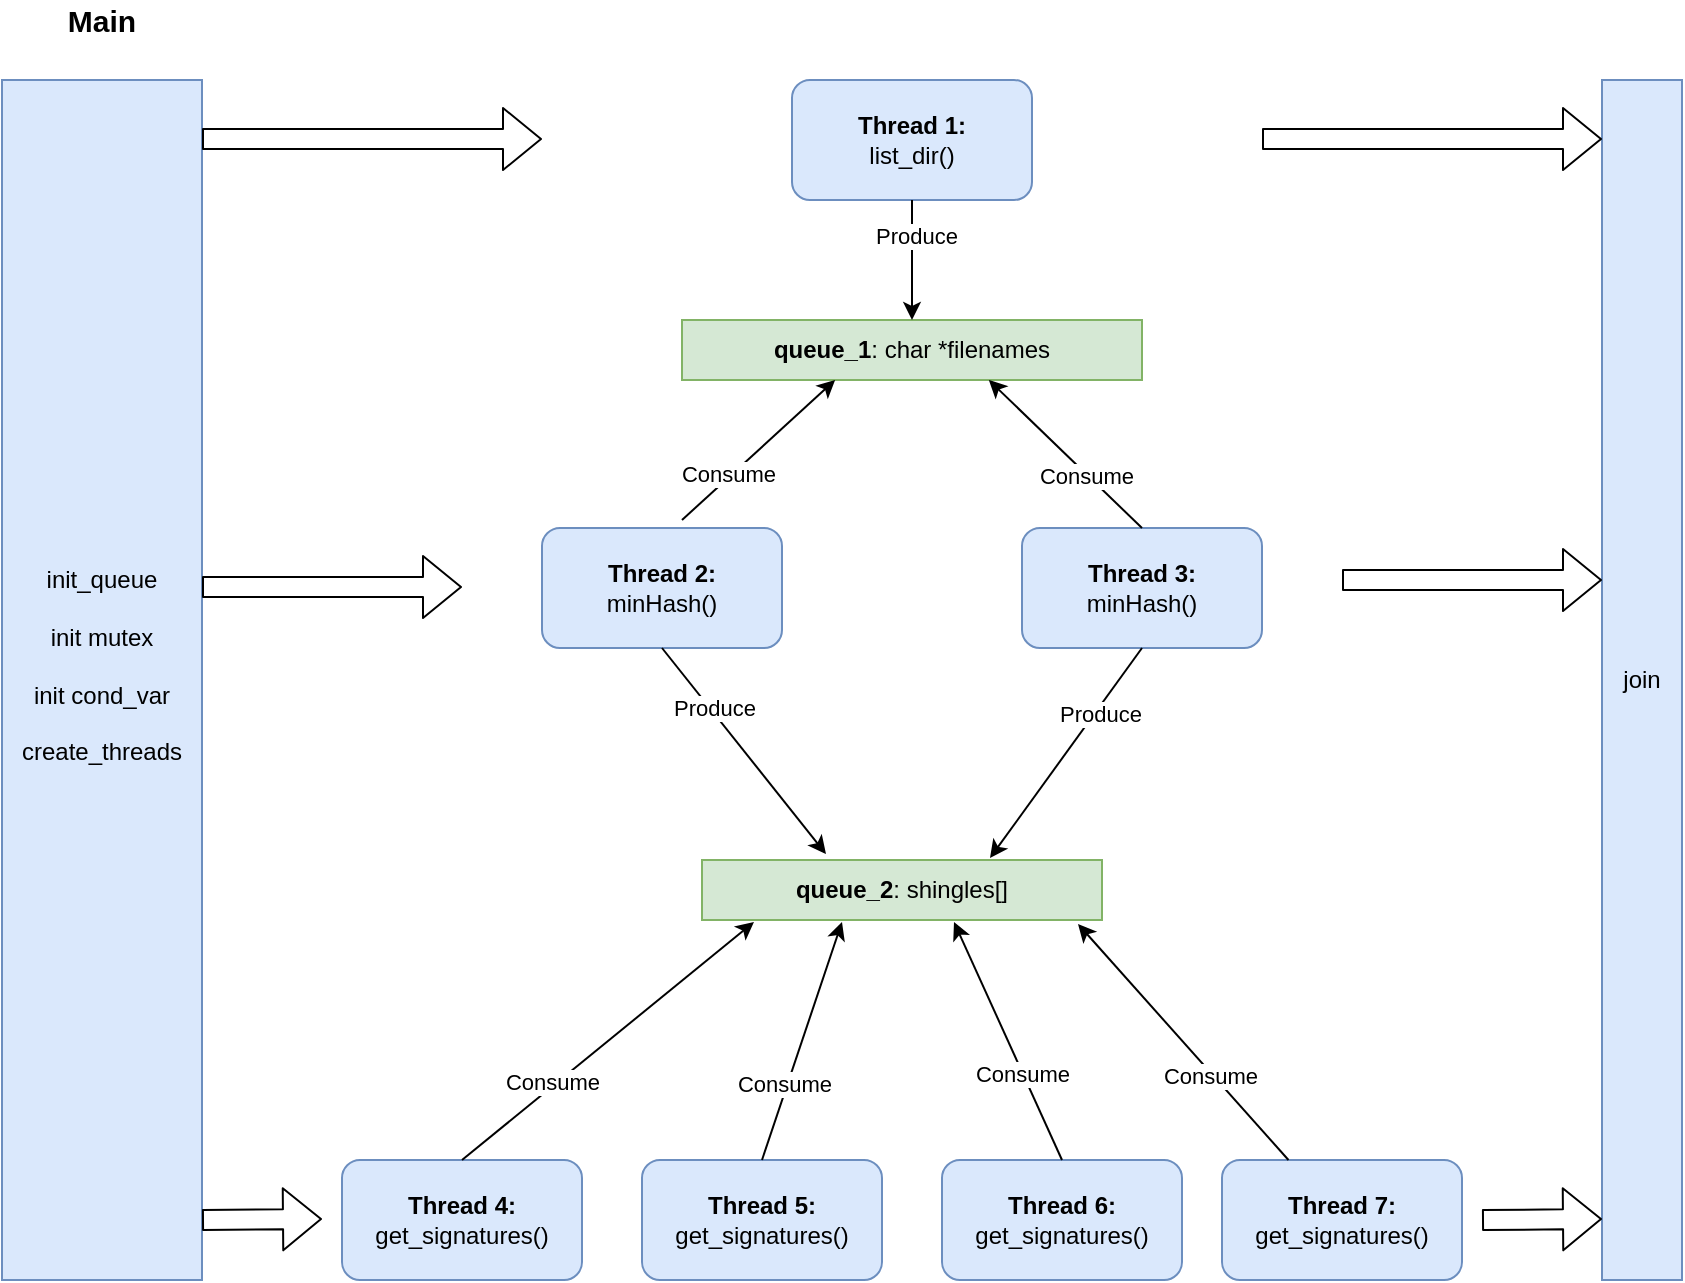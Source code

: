 <mxfile version="14.4.9" type="device"><diagram id="q4TON0Uy2GZWwL6hwiaI" name="Page-1"><mxGraphModel dx="1422" dy="720" grid="1" gridSize="10" guides="1" tooltips="1" connect="1" arrows="1" fold="1" page="1" pageScale="1" pageWidth="1169" pageHeight="827" math="0" shadow="0"><root><mxCell id="0"/><mxCell id="1" parent="0"/><mxCell id="TLDkI-YCsJcv72EEtAjy-1" value="&lt;b&gt;Thread 1:&lt;/b&gt;&lt;br&gt;list_dir()" style="rounded=1;whiteSpace=wrap;html=1;fillColor=#dae8fc;strokeColor=#6c8ebf;" vertex="1" parent="1"><mxGeometry x="525" y="190" width="120" height="60" as="geometry"/></mxCell><mxCell id="TLDkI-YCsJcv72EEtAjy-3" value="&lt;b&gt;Thread 2:&lt;/b&gt;&lt;br&gt;minHash()" style="rounded=1;whiteSpace=wrap;html=1;fillColor=#dae8fc;strokeColor=#6c8ebf;" vertex="1" parent="1"><mxGeometry x="400" y="414" width="120" height="60" as="geometry"/></mxCell><mxCell id="TLDkI-YCsJcv72EEtAjy-4" value="&lt;b&gt;Thread 3:&lt;/b&gt;&lt;br&gt;minHash()" style="rounded=1;whiteSpace=wrap;html=1;fillColor=#dae8fc;strokeColor=#6c8ebf;" vertex="1" parent="1"><mxGeometry x="640" y="414" width="120" height="60" as="geometry"/></mxCell><mxCell id="TLDkI-YCsJcv72EEtAjy-5" value="&lt;b&gt;queue_1&lt;/b&gt;: char *filenames" style="rounded=0;whiteSpace=wrap;html=1;fillColor=#d5e8d4;strokeColor=#82b366;" vertex="1" parent="1"><mxGeometry x="470" y="310" width="230" height="30" as="geometry"/></mxCell><mxCell id="TLDkI-YCsJcv72EEtAjy-6" value="" style="endArrow=classic;html=1;exitX=0.5;exitY=1;exitDx=0;exitDy=0;entryX=0.5;entryY=0;entryDx=0;entryDy=0;" edge="1" parent="1" source="TLDkI-YCsJcv72EEtAjy-1" target="TLDkI-YCsJcv72EEtAjy-5"><mxGeometry width="50" height="50" relative="1" as="geometry"><mxPoint x="560" y="370" as="sourcePoint"/><mxPoint x="610" y="320" as="targetPoint"/></mxGeometry></mxCell><mxCell id="TLDkI-YCsJcv72EEtAjy-7" value="Produce" style="edgeLabel;html=1;align=center;verticalAlign=middle;resizable=0;points=[];" vertex="1" connectable="0" parent="TLDkI-YCsJcv72EEtAjy-6"><mxGeometry x="-0.4" y="2" relative="1" as="geometry"><mxPoint as="offset"/></mxGeometry></mxCell><mxCell id="TLDkI-YCsJcv72EEtAjy-8" value="" style="endArrow=classic;html=1;entryX=0.333;entryY=1;entryDx=0;entryDy=0;entryPerimeter=0;" edge="1" parent="1" target="TLDkI-YCsJcv72EEtAjy-5"><mxGeometry width="50" height="50" relative="1" as="geometry"><mxPoint x="470" y="410" as="sourcePoint"/><mxPoint x="610" y="320" as="targetPoint"/></mxGeometry></mxCell><mxCell id="TLDkI-YCsJcv72EEtAjy-11" value="Consume" style="edgeLabel;html=1;align=center;verticalAlign=middle;resizable=0;points=[];" vertex="1" connectable="0" parent="TLDkI-YCsJcv72EEtAjy-8"><mxGeometry x="-0.363" y="2" relative="1" as="geometry"><mxPoint as="offset"/></mxGeometry></mxCell><mxCell id="TLDkI-YCsJcv72EEtAjy-10" value="" style="endArrow=classic;html=1;exitX=0.5;exitY=0;exitDx=0;exitDy=0;entryX=0.667;entryY=1;entryDx=0;entryDy=0;entryPerimeter=0;" edge="1" parent="1" source="TLDkI-YCsJcv72EEtAjy-4" target="TLDkI-YCsJcv72EEtAjy-5"><mxGeometry width="50" height="50" relative="1" as="geometry"><mxPoint x="560" y="370" as="sourcePoint"/><mxPoint x="610" y="320" as="targetPoint"/></mxGeometry></mxCell><mxCell id="TLDkI-YCsJcv72EEtAjy-12" value="Consume" style="edgeLabel;html=1;align=center;verticalAlign=middle;resizable=0;points=[];" vertex="1" connectable="0" parent="TLDkI-YCsJcv72EEtAjy-10"><mxGeometry x="-0.273" y="1" relative="1" as="geometry"><mxPoint as="offset"/></mxGeometry></mxCell><mxCell id="TLDkI-YCsJcv72EEtAjy-13" value="&lt;b&gt;Thread 7:&lt;/b&gt;&lt;br&gt;get_signatures()" style="rounded=1;whiteSpace=wrap;html=1;fillColor=#dae8fc;strokeColor=#6c8ebf;" vertex="1" parent="1"><mxGeometry x="740" y="730" width="120" height="60" as="geometry"/></mxCell><mxCell id="TLDkI-YCsJcv72EEtAjy-14" value="&lt;b&gt;Thread 6:&lt;/b&gt;&lt;br&gt;get_signatures()" style="rounded=1;whiteSpace=wrap;html=1;fillColor=#dae8fc;strokeColor=#6c8ebf;" vertex="1" parent="1"><mxGeometry x="600" y="730" width="120" height="60" as="geometry"/></mxCell><mxCell id="TLDkI-YCsJcv72EEtAjy-15" value="&lt;b&gt;Thread 5:&lt;/b&gt;&lt;br&gt;get_signatures()" style="rounded=1;whiteSpace=wrap;html=1;fillColor=#dae8fc;strokeColor=#6c8ebf;" vertex="1" parent="1"><mxGeometry x="450" y="730" width="120" height="60" as="geometry"/></mxCell><mxCell id="TLDkI-YCsJcv72EEtAjy-16" value="&lt;b&gt;Thread 4:&lt;/b&gt;&lt;br&gt;get_signatures()" style="rounded=1;whiteSpace=wrap;html=1;fillColor=#dae8fc;strokeColor=#6c8ebf;" vertex="1" parent="1"><mxGeometry x="300" y="730" width="120" height="60" as="geometry"/></mxCell><mxCell id="TLDkI-YCsJcv72EEtAjy-17" value="&lt;b&gt;queue_2&lt;/b&gt;: shingles[]" style="rounded=0;whiteSpace=wrap;html=1;fillColor=#d5e8d4;strokeColor=#82b366;" vertex="1" parent="1"><mxGeometry x="480" y="580" width="200" height="30" as="geometry"/></mxCell><mxCell id="TLDkI-YCsJcv72EEtAjy-19" value="" style="endArrow=classic;html=1;exitX=0.5;exitY=1;exitDx=0;exitDy=0;entryX=0.31;entryY=-0.1;entryDx=0;entryDy=0;entryPerimeter=0;" edge="1" parent="1" target="TLDkI-YCsJcv72EEtAjy-17"><mxGeometry width="50" height="50" relative="1" as="geometry"><mxPoint x="460" y="474" as="sourcePoint"/><mxPoint x="460" y="584" as="targetPoint"/></mxGeometry></mxCell><mxCell id="TLDkI-YCsJcv72EEtAjy-20" value="Produce" style="edgeLabel;html=1;align=center;verticalAlign=middle;resizable=0;points=[];" vertex="1" connectable="0" parent="TLDkI-YCsJcv72EEtAjy-19"><mxGeometry x="-0.4" y="2" relative="1" as="geometry"><mxPoint as="offset"/></mxGeometry></mxCell><mxCell id="TLDkI-YCsJcv72EEtAjy-21" value="" style="endArrow=classic;html=1;exitX=0.5;exitY=1;exitDx=0;exitDy=0;entryX=0.72;entryY=-0.033;entryDx=0;entryDy=0;entryPerimeter=0;" edge="1" parent="1" source="TLDkI-YCsJcv72EEtAjy-4" target="TLDkI-YCsJcv72EEtAjy-17"><mxGeometry width="50" height="50" relative="1" as="geometry"><mxPoint x="699.5" y="474" as="sourcePoint"/><mxPoint x="699.5" y="584" as="targetPoint"/></mxGeometry></mxCell><mxCell id="TLDkI-YCsJcv72EEtAjy-22" value="Produce" style="edgeLabel;html=1;align=center;verticalAlign=middle;resizable=0;points=[];" vertex="1" connectable="0" parent="TLDkI-YCsJcv72EEtAjy-21"><mxGeometry x="-0.4" y="2" relative="1" as="geometry"><mxPoint as="offset"/></mxGeometry></mxCell><mxCell id="TLDkI-YCsJcv72EEtAjy-23" value="" style="endArrow=classic;html=1;entryX=0.13;entryY=1.033;entryDx=0;entryDy=0;entryPerimeter=0;exitX=0.5;exitY=0;exitDx=0;exitDy=0;" edge="1" parent="1" source="TLDkI-YCsJcv72EEtAjy-16" target="TLDkI-YCsJcv72EEtAjy-17"><mxGeometry width="50" height="50" relative="1" as="geometry"><mxPoint x="170" y="620" as="sourcePoint"/><mxPoint x="264.96" y="540" as="targetPoint"/></mxGeometry></mxCell><mxCell id="TLDkI-YCsJcv72EEtAjy-24" value="Consume" style="edgeLabel;html=1;align=center;verticalAlign=middle;resizable=0;points=[];" vertex="1" connectable="0" parent="TLDkI-YCsJcv72EEtAjy-23"><mxGeometry x="-0.363" y="2" relative="1" as="geometry"><mxPoint as="offset"/></mxGeometry></mxCell><mxCell id="TLDkI-YCsJcv72EEtAjy-25" value="" style="endArrow=classic;html=1;entryX=0.35;entryY=1.033;entryDx=0;entryDy=0;entryPerimeter=0;exitX=0.5;exitY=0;exitDx=0;exitDy=0;" edge="1" parent="1" source="TLDkI-YCsJcv72EEtAjy-15" target="TLDkI-YCsJcv72EEtAjy-17"><mxGeometry width="50" height="50" relative="1" as="geometry"><mxPoint x="400" y="640" as="sourcePoint"/><mxPoint x="494.96" y="560" as="targetPoint"/></mxGeometry></mxCell><mxCell id="TLDkI-YCsJcv72EEtAjy-26" value="Consume" style="edgeLabel;html=1;align=center;verticalAlign=middle;resizable=0;points=[];" vertex="1" connectable="0" parent="TLDkI-YCsJcv72EEtAjy-25"><mxGeometry x="-0.363" y="2" relative="1" as="geometry"><mxPoint as="offset"/></mxGeometry></mxCell><mxCell id="TLDkI-YCsJcv72EEtAjy-29" value="" style="endArrow=classic;html=1;entryX=0.94;entryY=1.067;entryDx=0;entryDy=0;entryPerimeter=0;" edge="1" parent="1" source="TLDkI-YCsJcv72EEtAjy-13" target="TLDkI-YCsJcv72EEtAjy-17"><mxGeometry width="50" height="50" relative="1" as="geometry"><mxPoint x="864.96" y="590" as="sourcePoint"/><mxPoint x="770" y="506" as="targetPoint"/></mxGeometry></mxCell><mxCell id="TLDkI-YCsJcv72EEtAjy-30" value="Consume" style="edgeLabel;html=1;align=center;verticalAlign=middle;resizable=0;points=[];" vertex="1" connectable="0" parent="TLDkI-YCsJcv72EEtAjy-29"><mxGeometry x="-0.273" y="1" relative="1" as="geometry"><mxPoint as="offset"/></mxGeometry></mxCell><mxCell id="TLDkI-YCsJcv72EEtAjy-33" value="" style="endArrow=classic;html=1;entryX=0.63;entryY=1.033;entryDx=0;entryDy=0;entryPerimeter=0;exitX=0.5;exitY=0;exitDx=0;exitDy=0;" edge="1" parent="1" source="TLDkI-YCsJcv72EEtAjy-14" target="TLDkI-YCsJcv72EEtAjy-17"><mxGeometry width="50" height="50" relative="1" as="geometry"><mxPoint x="663.357" y="707.99" as="sourcePoint"/><mxPoint x="550" y="650" as="targetPoint"/></mxGeometry></mxCell><mxCell id="TLDkI-YCsJcv72EEtAjy-34" value="Consume" style="edgeLabel;html=1;align=center;verticalAlign=middle;resizable=0;points=[];" vertex="1" connectable="0" parent="TLDkI-YCsJcv72EEtAjy-33"><mxGeometry x="-0.273" y="1" relative="1" as="geometry"><mxPoint as="offset"/></mxGeometry></mxCell><mxCell id="TLDkI-YCsJcv72EEtAjy-35" value="&lt;span&gt;join&lt;/span&gt;" style="rounded=0;whiteSpace=wrap;html=1;fillColor=#dae8fc;strokeColor=#6c8ebf;fontStyle=0" vertex="1" parent="1"><mxGeometry x="930" y="190" width="40" height="600" as="geometry"/></mxCell><mxCell id="TLDkI-YCsJcv72EEtAjy-36" value="" style="shape=flexArrow;endArrow=classic;html=1;" edge="1" parent="1"><mxGeometry width="50" height="50" relative="1" as="geometry"><mxPoint x="870" y="760" as="sourcePoint"/><mxPoint x="930" y="759.5" as="targetPoint"/></mxGeometry></mxCell><mxCell id="TLDkI-YCsJcv72EEtAjy-37" value="" style="shape=flexArrow;endArrow=classic;html=1;" edge="1" parent="1"><mxGeometry width="50" height="50" relative="1" as="geometry"><mxPoint x="760" y="219.5" as="sourcePoint"/><mxPoint x="930" y="219.5" as="targetPoint"/></mxGeometry></mxCell><mxCell id="TLDkI-YCsJcv72EEtAjy-38" value="" style="shape=flexArrow;endArrow=classic;html=1;" edge="1" parent="1"><mxGeometry width="50" height="50" relative="1" as="geometry"><mxPoint x="800" y="440" as="sourcePoint"/><mxPoint x="930" y="440" as="targetPoint"/></mxGeometry></mxCell><mxCell id="TLDkI-YCsJcv72EEtAjy-39" value="&lt;br&gt;&lt;span&gt;&lt;span&gt;init_queue&lt;br&gt;&lt;br&gt;init mutex&lt;br&gt;&lt;br&gt;init cond_var&lt;br&gt;&lt;br&gt;&lt;/span&gt;create_threads&lt;br&gt;&lt;br&gt;&lt;br&gt;&lt;/span&gt;" style="rounded=0;whiteSpace=wrap;html=1;fillColor=#dae8fc;strokeColor=#6c8ebf;fontStyle=0" vertex="1" parent="1"><mxGeometry x="130" y="190" width="100" height="600" as="geometry"/></mxCell><mxCell id="TLDkI-YCsJcv72EEtAjy-40" value="" style="shape=flexArrow;endArrow=classic;html=1;" edge="1" parent="1"><mxGeometry width="50" height="50" relative="1" as="geometry"><mxPoint x="230" y="219.5" as="sourcePoint"/><mxPoint x="400" y="219.5" as="targetPoint"/></mxGeometry></mxCell><mxCell id="TLDkI-YCsJcv72EEtAjy-41" value="" style="shape=flexArrow;endArrow=classic;html=1;" edge="1" parent="1"><mxGeometry width="50" height="50" relative="1" as="geometry"><mxPoint x="230" y="443.5" as="sourcePoint"/><mxPoint x="360" y="443.5" as="targetPoint"/></mxGeometry></mxCell><mxCell id="TLDkI-YCsJcv72EEtAjy-42" value="" style="shape=flexArrow;endArrow=classic;html=1;" edge="1" parent="1"><mxGeometry width="50" height="50" relative="1" as="geometry"><mxPoint x="230" y="760" as="sourcePoint"/><mxPoint x="290" y="759.5" as="targetPoint"/></mxGeometry></mxCell><mxCell id="TLDkI-YCsJcv72EEtAjy-43" value="&lt;font size=&quot;1&quot;&gt;&lt;b style=&quot;font-size: 15px&quot;&gt;Main&lt;/b&gt;&lt;/font&gt;" style="text;html=1;strokeColor=none;fillColor=none;align=center;verticalAlign=middle;whiteSpace=wrap;rounded=0;" vertex="1" parent="1"><mxGeometry x="160" y="150" width="40" height="20" as="geometry"/></mxCell></root></mxGraphModel></diagram></mxfile>